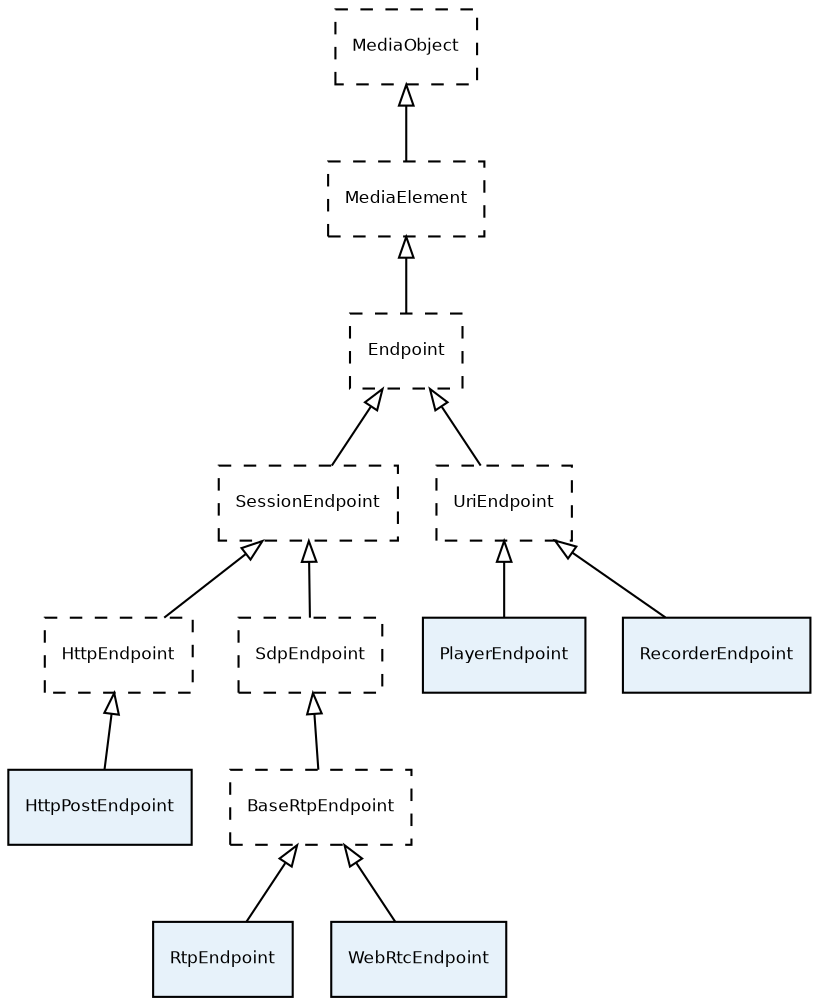 digraph endpoints {
  bgcolor = "transparent";
  fontname = "Bitstream Vera Sans";
  fontsize = 8;
  size = "12,8";

  edge [
    arrowtail = "empty";
    dir = "back";
    fontname = "Bitstream Vera Sans";
    fontsize = 8;
  ]

  node [
    fillcolor = "#E7F2FA";
    fontname = "Bitstream Vera Sans";
    fontsize = 8;
    shape = "record";
    style = "dashed";
  ]

  "MediaObject" -> "MediaElement";

  "MediaElement" -> "Endpoint";

  "Endpoint" -> "SessionEndpoint";
  "Endpoint" -> "UriEndpoint";

  "SessionEndpoint" -> "HttpEndpoint";
  "SessionEndpoint" -> "SdpEndpoint";

  "SdpEndpoint" -> "BaseRtpEndpoint";

  node [ style = "filled" ]

  "HttpEndpoint" -> "HttpPostEndpoint";

  "BaseRtpEndpoint" -> "RtpEndpoint";
  "BaseRtpEndpoint" -> "WebRtcEndpoint";

  "UriEndpoint" -> "PlayerEndpoint";
  "UriEndpoint" -> "RecorderEndpoint";
}
